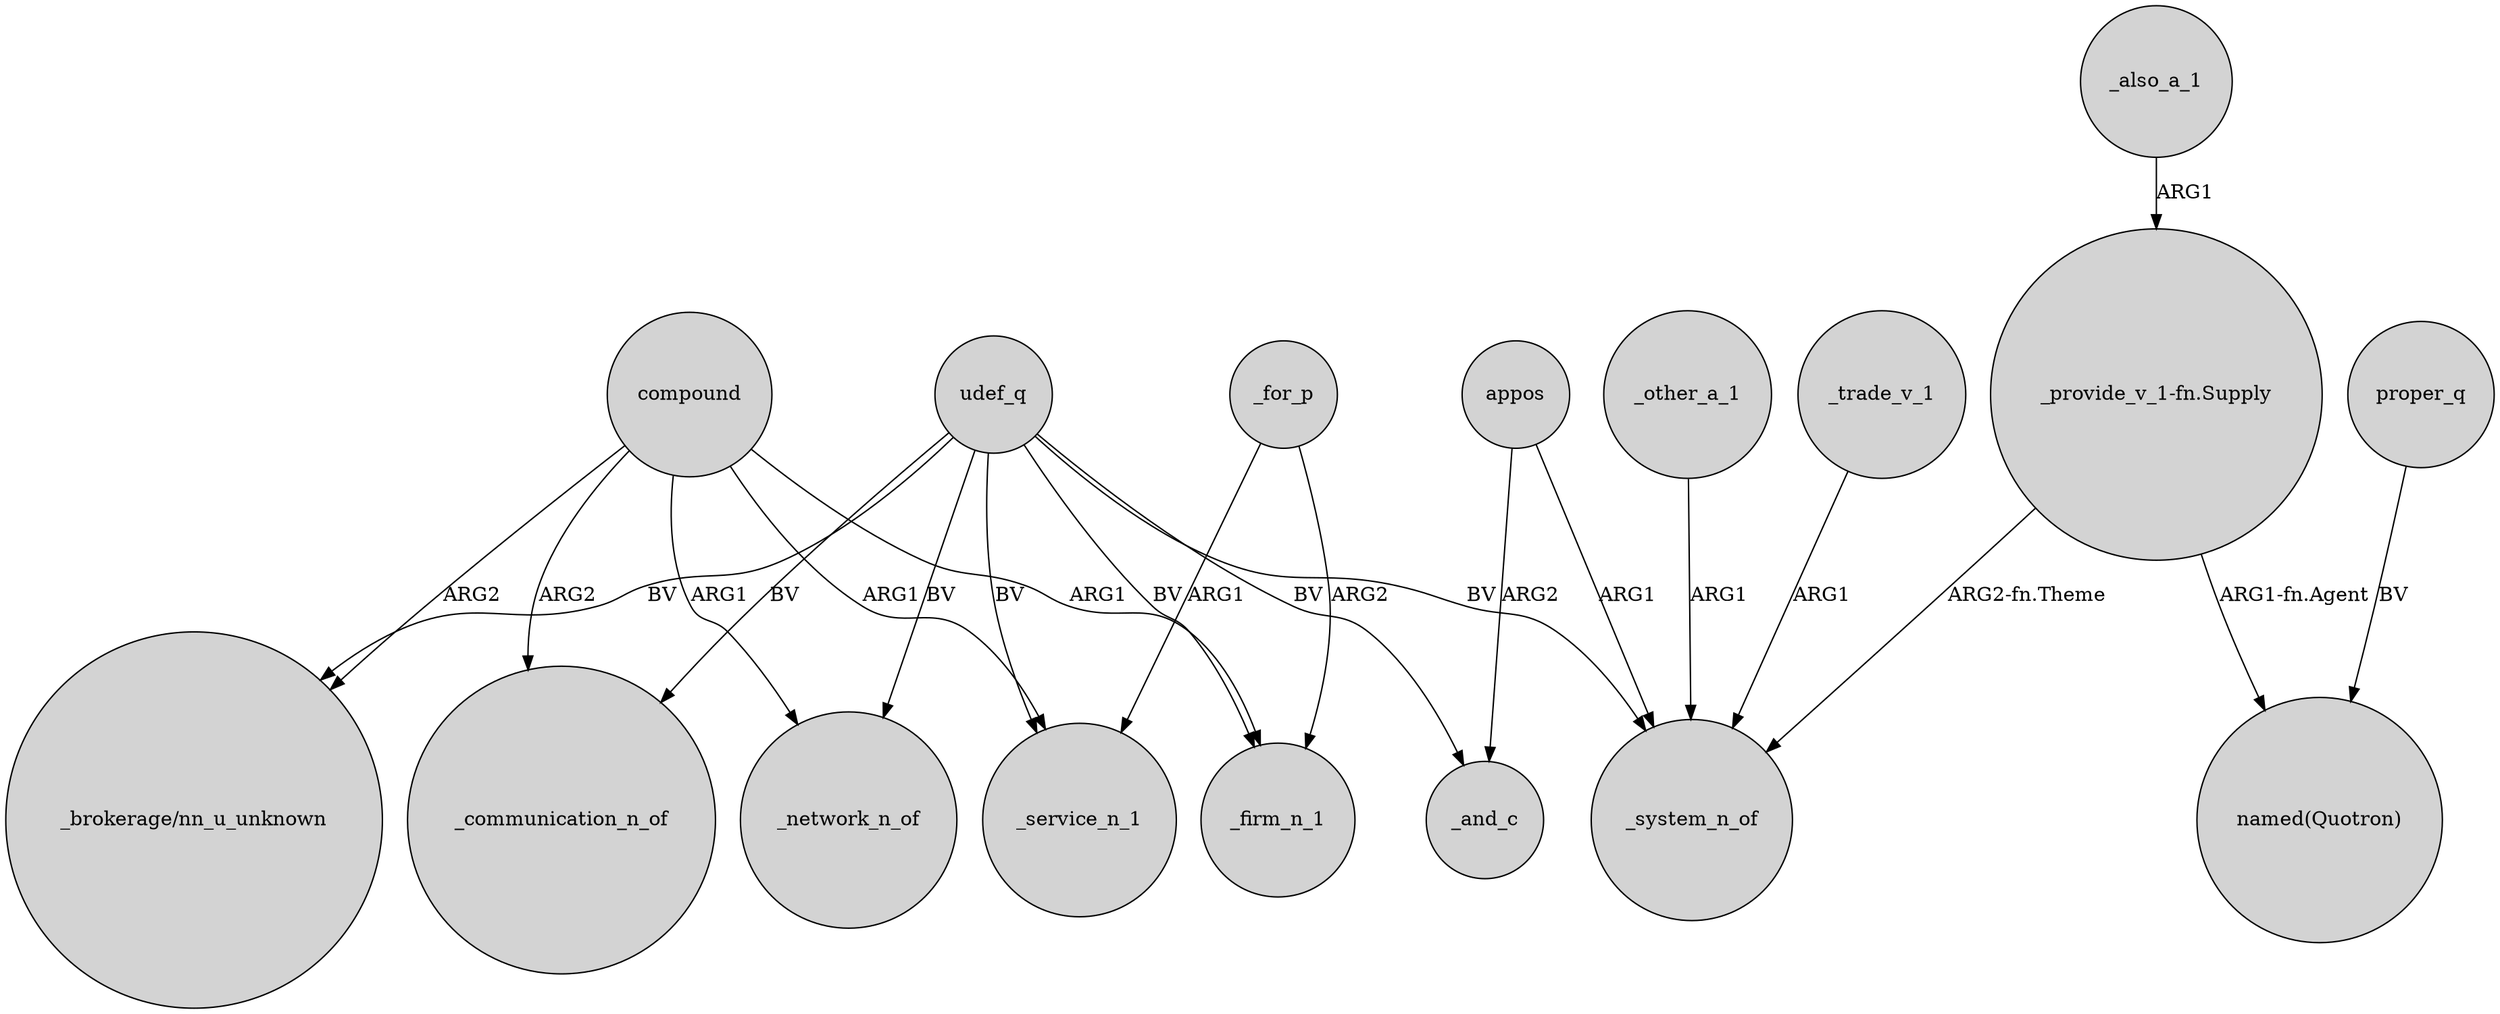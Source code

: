 digraph {
	node [shape=circle style=filled]
	"_provide_v_1-fn.Supply" -> _system_n_of [label="ARG2-fn.Theme"]
	proper_q -> "named(Quotron)" [label=BV]
	"_provide_v_1-fn.Supply" -> "named(Quotron)" [label="ARG1-fn.Agent"]
	udef_q -> _firm_n_1 [label=BV]
	_other_a_1 -> _system_n_of [label=ARG1]
	udef_q -> _system_n_of [label=BV]
	appos -> _system_n_of [label=ARG1]
	compound -> "_brokerage/nn_u_unknown" [label=ARG2]
	_trade_v_1 -> _system_n_of [label=ARG1]
	udef_q -> "_brokerage/nn_u_unknown" [label=BV]
	udef_q -> _service_n_1 [label=BV]
	appos -> _and_c [label=ARG2]
	_for_p -> _service_n_1 [label=ARG1]
	udef_q -> _communication_n_of [label=BV]
	compound -> _firm_n_1 [label=ARG1]
	_for_p -> _firm_n_1 [label=ARG2]
	compound -> _communication_n_of [label=ARG2]
	_also_a_1 -> "_provide_v_1-fn.Supply" [label=ARG1]
	udef_q -> _and_c [label=BV]
	compound -> _network_n_of [label=ARG1]
	compound -> _service_n_1 [label=ARG1]
	udef_q -> _network_n_of [label=BV]
}
